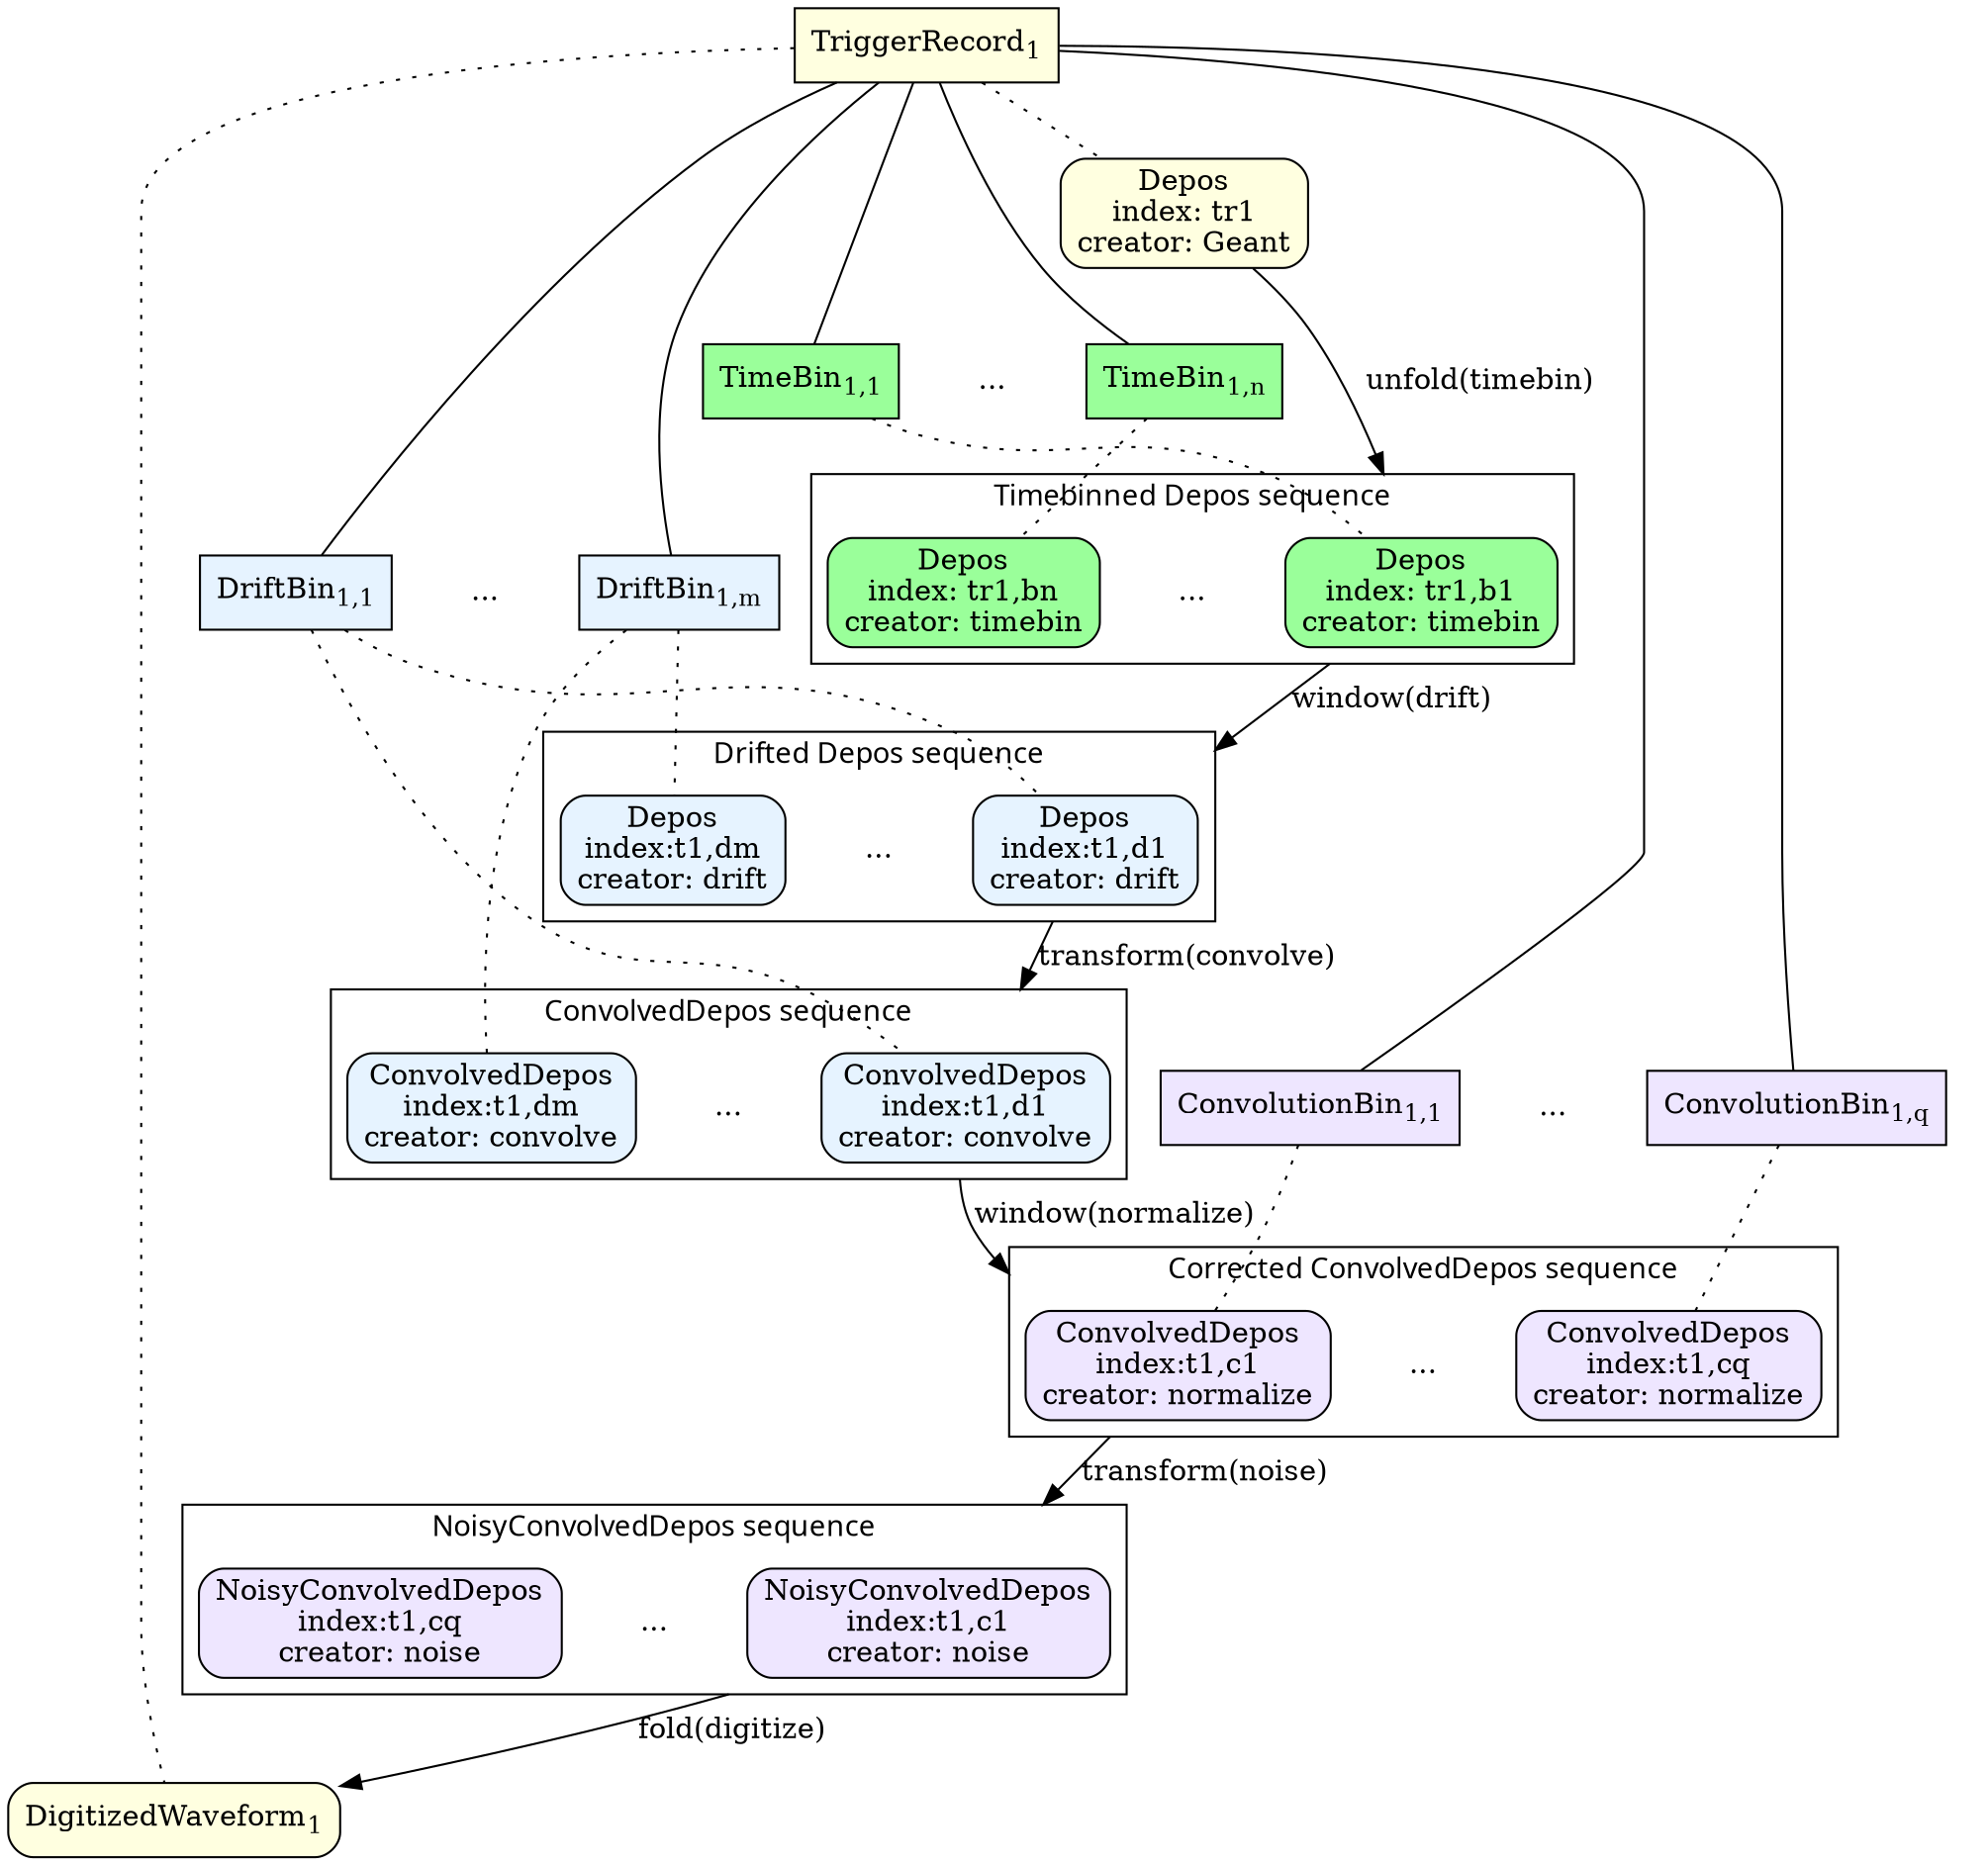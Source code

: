 digraph g {
 fontname="sans-serif";
 compound=true;

 # All data product sets are in rectangular nodes
 node [shape=box, style=filled];
 tr1 [label=<TriggerRecord<sub>1</sub>>, fillcolor=lightyellow];

 subgraph cluster_tb{
  peripheries=0
  tb1 [label=<TimeBin<sub>1,1</sub>>, fillcolor=palegreen1];
  tbdots [label="...", shape=plaintext, style=rounded, margin=0]
  tb2 [label=<TimeBin<sub>1,n</sub>>, fillcolor=palegreen1];
 }

 # Data product sets are connected with data products by solid lines.
 edge [style=solid, arrowhead=none];
 tr1 -> tb1;
 tr1 -> tb2;


 # All data products are in rounded rectangle nodes
 node [shape=box, style="filled,rounded"]

 # TR-level products are yellow
 node [fillcolor=lightyellow]
 depos [label=<Depos<br/>index: tr1<br/>creator: Geant>]
 dw [label=<DigitizedWaveform<sub>1</sub>>];
 
 subgraph cluster_unfold_timebins {
  label="Timebinned Depos sequence";
  node [fillcolor=palegreen1];
  tbd1 [label=<Depos<br/>index: tr1,b1<br/>creator: timebin>];
  tbddots [label="...", shape=plaintext, style=rounded, margin=0]
  tbdn [label=<Depos<br/>index: tr1,bn<br/>creator: timebin>];
 }

 depos -> tb2 [style=invis]

 # TB-level products are palegreen1
 node [fillcolor=palegreen1]


 subgraph cluster_db {
  peripheries=0
  node [fillcolor="0.583,0.1,1.0", shape=box, style=filled];
  db1 [label=<DriftBin<sub>1,1</sub>>];
  dbdots [label="...", shape=plaintext, style=rounded, margin=0]
  dbm [label=<DriftBin<sub>1,m</sub>>];
 }

 tr1 -> db1;
 tr1 -> dbm;

  subgraph cluster_unfold {
   label="Drifted Depos sequence";
   node [fillcolor="0.583,0.1,1.0"];
   dd1 [label=<Depos<br/>index:t1,d1<br/>creator: drift>];
   ddots [label="...", shape=plaintext, style=rounded, margin=0]
   ddm [label=<Depos<br/>index:t1,dm<br/>creator: drift>];
  }


  subgraph cluster_conv {
    label="ConvolvedDepos sequence";
    node [fillcolor="0.583,0.1,1.0"];
    cd1 [label=<ConvolvedDepos<br/>index:t1,d1<br/>creator: convolve>];
    cdots [label="...", shape=plaintext, style=rounded, margin=0]
    cdm [label=<ConvolvedDepos<br/>index:t1,dm<br/>creator: convolve>];
  }

 

subgraph cluster_cb {
  peripheries=0
  node [fillcolor="0.720,0.1,1.0", shape=box, style=filled];
  cb1 [label=<ConvolutionBin<sub>1,1</sub>>];
  cbdots [label="...", shape=plaintext, style=rounded, margin=0]
  cbq [label=<ConvolutionBin<sub>1,q</sub>>];
 }
 tr1 -> cb1;
 tr1 -> cbq;

  subgraph cluster_conv_2 {
    label="Corrected ConvolvedDepos sequence";
    node [fillcolor="0.720,0.1,1.0"];
    ccd1 [label=<ConvolvedDepos<br/>index:t1,c1<br/>creator: normalize>];
    ccdots [label="...", shape=plaintext, style=rounded, margin=0]
    ccdq [label=<ConvolvedDepos<br/>index:t1,cq<br/>creator: normalize>];
  }

 subgraph cluster_noise {
   label="NoisyConvolvedDepos sequence";
   node [fillcolor="0.720,0.1,1.0"];
   ncd1 [label=<NoisyConvolvedDepos<br/>index:t1,c1<br/>creator: noise>];
   ndots [label="...", shape=plaintext, style=rounded, margin=0]
   ncdq [label=<NoisyConvolvedDepos<br/>index:t1,cq<br/>creator: noise>];
 }

 # Data products are connected with data product sets by dotted lines.
 edge [style=dotted, arrowhead=none];
 tr1 -> depos;
 tb1 -> tbd1;
 tb2 -> tbdn;
 tr1 -> dw;
 db1 -> dd1;
 dbm -> ddm;
 db1 -> cd1;
 dbm -> cdm;
 cb1 -> ccd1;
 cbq -> ccdq; 

 # Algorithms creating data products are indicated by arrows with solid lines.
 edge [style=solid, arrowhead=normal];
 depos -> tbd1 [label="unfold(timebin)", lhead=cluster_unfold_timebins];
 tbd1 -> dd1 [label="window(drift)", ltail=cluster_unfold_timebins, lhead=cluster_unfold];
 dd1 -> cd1 [label="transform(convolve)", ltail=cluster_unfold, lhead=cluster_conv];
 cd1 -> ccd1 [label="window(normalize)", ltail=cluster_conv, lhead=cluster_conv_2];
 ccd1 -> ncd1 [label="transform(noise)", ltail=cluster_conv_2, lhead=cluster_noise];
 ncd1 -> dw [label="fold(digitize)", ltail=cluster_noise];
}
